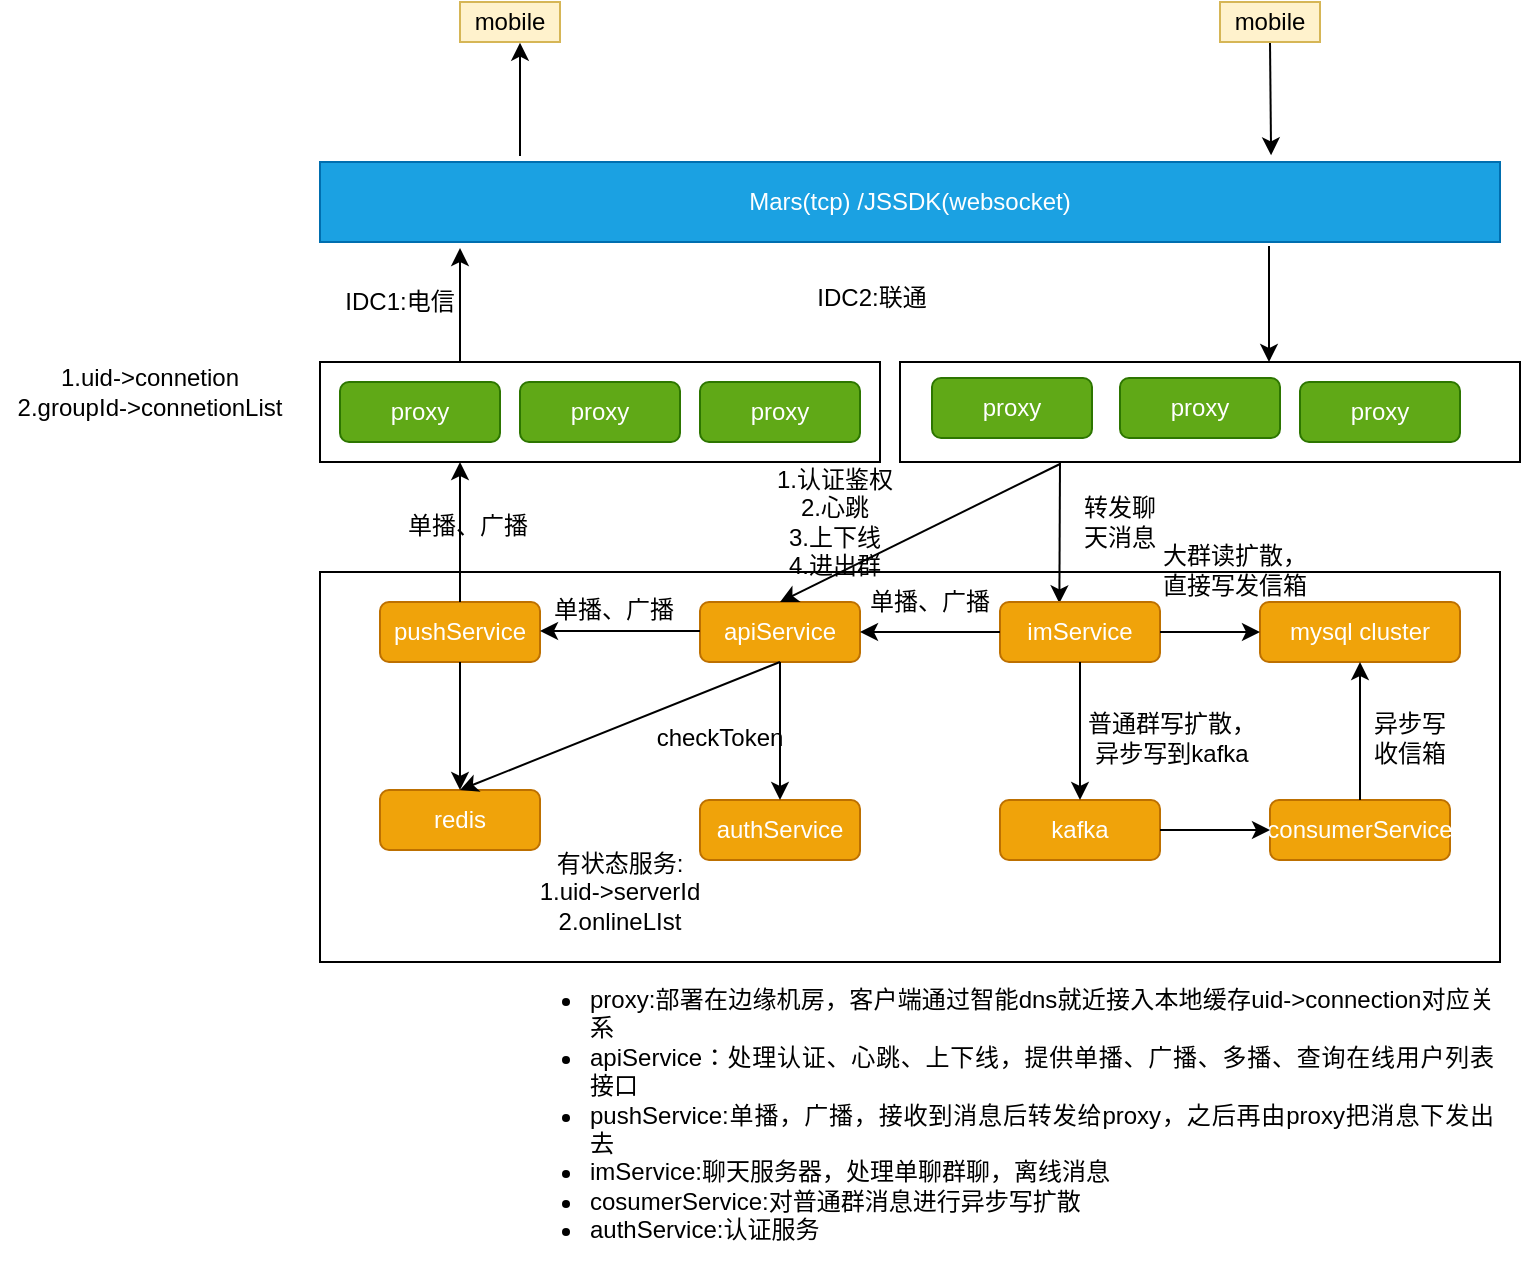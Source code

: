 <mxfile version="14.1.8" type="github" pages="3">
  <diagram id="bsD2x_KO6xM0R5m1DpQU" name="通用架构">
    <mxGraphModel dx="2125" dy="834" grid="1" gridSize="10" guides="1" tooltips="1" connect="1" arrows="1" fold="1" page="1" pageScale="1" pageWidth="827" pageHeight="1169" math="0" shadow="0">
      <root>
        <mxCell id="0" />
        <mxCell id="1" parent="0" />
        <mxCell id="wW9nk24ufCQ6Eqpu4SKE-22" value="" style="rounded=0;whiteSpace=wrap;html=1;" parent="1" vertex="1">
          <mxGeometry x="140" y="315" width="590" height="195" as="geometry" />
        </mxCell>
        <mxCell id="wW9nk24ufCQ6Eqpu4SKE-6" value="" style="rounded=0;whiteSpace=wrap;html=1;" parent="1" vertex="1">
          <mxGeometry x="140" y="210" width="280" height="50" as="geometry" />
        </mxCell>
        <mxCell id="wW9nk24ufCQ6Eqpu4SKE-2" value="Mars(tcp) /JSSDK(websocket)" style="rounded=0;whiteSpace=wrap;html=1;fillColor=#1ba1e2;strokeColor=#006EAF;fontColor=#ffffff;" parent="1" vertex="1">
          <mxGeometry x="140" y="110" width="590" height="40" as="geometry" />
        </mxCell>
        <mxCell id="wW9nk24ufCQ6Eqpu4SKE-4" value="proxy" style="rounded=1;whiteSpace=wrap;html=1;fillColor=#60a917;strokeColor=#2D7600;fontColor=#ffffff;" parent="1" vertex="1">
          <mxGeometry x="150" y="220" width="80" height="30" as="geometry" />
        </mxCell>
        <mxCell id="wW9nk24ufCQ6Eqpu4SKE-5" value="proxy" style="rounded=1;whiteSpace=wrap;html=1;fillColor=#60a917;strokeColor=#2D7600;fontColor=#ffffff;" parent="1" vertex="1">
          <mxGeometry x="240" y="220" width="80" height="30" as="geometry" />
        </mxCell>
        <mxCell id="wW9nk24ufCQ6Eqpu4SKE-7" value="IDC1:电信" style="text;html=1;strokeColor=none;fillColor=none;align=center;verticalAlign=middle;whiteSpace=wrap;rounded=0;" parent="1" vertex="1">
          <mxGeometry x="150" y="170" width="60" height="20" as="geometry" />
        </mxCell>
        <mxCell id="wW9nk24ufCQ6Eqpu4SKE-9" value="" style="rounded=0;whiteSpace=wrap;html=1;" parent="1" vertex="1">
          <mxGeometry x="430" y="210" width="310" height="50" as="geometry" />
        </mxCell>
        <mxCell id="wW9nk24ufCQ6Eqpu4SKE-10" value="proxy" style="rounded=1;whiteSpace=wrap;html=1;fillColor=#60a917;strokeColor=#2D7600;fontColor=#ffffff;" parent="1" vertex="1">
          <mxGeometry x="446" y="218" width="80" height="30" as="geometry" />
        </mxCell>
        <mxCell id="wW9nk24ufCQ6Eqpu4SKE-11" value="proxy" style="rounded=1;whiteSpace=wrap;html=1;fillColor=#60a917;strokeColor=#2D7600;fontColor=#ffffff;" parent="1" vertex="1">
          <mxGeometry x="540" y="218" width="80" height="30" as="geometry" />
        </mxCell>
        <mxCell id="wW9nk24ufCQ6Eqpu4SKE-12" value="IDC2:联通" style="text;html=1;strokeColor=none;fillColor=none;align=center;verticalAlign=middle;whiteSpace=wrap;rounded=0;" parent="1" vertex="1">
          <mxGeometry x="386" y="168" width="60" height="20" as="geometry" />
        </mxCell>
        <mxCell id="wW9nk24ufCQ6Eqpu4SKE-17" value="apiService" style="rounded=1;whiteSpace=wrap;html=1;fillColor=#f0a30a;strokeColor=#BD7000;fontColor=#ffffff;" parent="1" vertex="1">
          <mxGeometry x="330" y="330" width="80" height="30" as="geometry" />
        </mxCell>
        <mxCell id="wW9nk24ufCQ6Eqpu4SKE-18" value="redis" style="rounded=1;whiteSpace=wrap;html=1;fillColor=#f0a30a;strokeColor=#BD7000;fontColor=#ffffff;" parent="1" vertex="1">
          <mxGeometry x="170" y="424" width="80" height="30" as="geometry" />
        </mxCell>
        <mxCell id="wW9nk24ufCQ6Eqpu4SKE-19" value="pushService" style="rounded=1;whiteSpace=wrap;html=1;fillColor=#f0a30a;strokeColor=#BD7000;fontColor=#ffffff;" parent="1" vertex="1">
          <mxGeometry x="170" y="330" width="80" height="30" as="geometry" />
        </mxCell>
        <mxCell id="bDoEGVB2bOE2O_HxwMG5-1" value="" style="endArrow=classic;html=1;entryX=0.5;entryY=0;entryDx=0;entryDy=0;" parent="1" target="wW9nk24ufCQ6Eqpu4SKE-17" edge="1">
          <mxGeometry width="50" height="50" relative="1" as="geometry">
            <mxPoint x="510" y="261" as="sourcePoint" />
            <mxPoint x="190" y="510" as="targetPoint" />
          </mxGeometry>
        </mxCell>
        <mxCell id="bDoEGVB2bOE2O_HxwMG5-2" value="" style="endArrow=classic;html=1;entryX=0.371;entryY=0.022;entryDx=0;entryDy=0;entryPerimeter=0;" parent="1" target="bDoEGVB2bOE2O_HxwMG5-5" edge="1">
          <mxGeometry width="50" height="50" relative="1" as="geometry">
            <mxPoint x="510" y="260" as="sourcePoint" />
            <mxPoint x="190" y="510" as="targetPoint" />
          </mxGeometry>
        </mxCell>
        <mxCell id="bDoEGVB2bOE2O_HxwMG5-3" value="1.认证鉴权&lt;br&gt;2.心跳&lt;br&gt;3.上下线&lt;br&gt;4.进出群" style="text;html=1;strokeColor=none;fillColor=none;align=center;verticalAlign=middle;whiteSpace=wrap;rounded=0;" parent="1" vertex="1">
          <mxGeometry x="329" y="280" width="137" height="20" as="geometry" />
        </mxCell>
        <mxCell id="bDoEGVB2bOE2O_HxwMG5-5" value="imService" style="rounded=1;whiteSpace=wrap;html=1;fillColor=#f0a30a;strokeColor=#BD7000;fontColor=#ffffff;" parent="1" vertex="1">
          <mxGeometry x="480" y="330" width="80" height="30" as="geometry" />
        </mxCell>
        <mxCell id="bDoEGVB2bOE2O_HxwMG5-11" value="转发聊天消息" style="text;html=1;strokeColor=none;fillColor=none;align=center;verticalAlign=middle;whiteSpace=wrap;rounded=0;" parent="1" vertex="1">
          <mxGeometry x="520" y="280" width="40" height="20" as="geometry" />
        </mxCell>
        <mxCell id="bDoEGVB2bOE2O_HxwMG5-12" value="" style="endArrow=classic;html=1;exitX=0;exitY=0.5;exitDx=0;exitDy=0;entryX=1;entryY=0.5;entryDx=0;entryDy=0;" parent="1" source="bDoEGVB2bOE2O_HxwMG5-5" target="wW9nk24ufCQ6Eqpu4SKE-17" edge="1">
          <mxGeometry width="50" height="50" relative="1" as="geometry">
            <mxPoint x="140" y="560" as="sourcePoint" />
            <mxPoint x="190" y="510" as="targetPoint" />
          </mxGeometry>
        </mxCell>
        <mxCell id="bDoEGVB2bOE2O_HxwMG5-15" value="" style="endArrow=classic;html=1;exitX=0;exitY=0.75;exitDx=0;exitDy=0;entryX=1;entryY=0.75;entryDx=0;entryDy=0;" parent="1" edge="1">
          <mxGeometry width="50" height="50" relative="1" as="geometry">
            <mxPoint x="330" y="344.5" as="sourcePoint" />
            <mxPoint x="250" y="344.5" as="targetPoint" />
          </mxGeometry>
        </mxCell>
        <mxCell id="bDoEGVB2bOE2O_HxwMG5-16" value="单播、广播" style="text;html=1;strokeColor=none;fillColor=none;align=center;verticalAlign=middle;whiteSpace=wrap;rounded=0;" parent="1" vertex="1">
          <mxGeometry x="410" y="320" width="70" height="20" as="geometry" />
        </mxCell>
        <mxCell id="bDoEGVB2bOE2O_HxwMG5-17" value="单播、广播" style="text;html=1;strokeColor=none;fillColor=none;align=center;verticalAlign=middle;whiteSpace=wrap;rounded=0;" parent="1" vertex="1">
          <mxGeometry x="252" y="324" width="70" height="20" as="geometry" />
        </mxCell>
        <mxCell id="bDoEGVB2bOE2O_HxwMG5-18" value="" style="endArrow=classic;html=1;exitX=0.5;exitY=0;exitDx=0;exitDy=0;entryX=0.25;entryY=1;entryDx=0;entryDy=0;" parent="1" source="wW9nk24ufCQ6Eqpu4SKE-19" target="wW9nk24ufCQ6Eqpu4SKE-6" edge="1">
          <mxGeometry width="50" height="50" relative="1" as="geometry">
            <mxPoint x="140" y="560" as="sourcePoint" />
            <mxPoint x="210" y="270" as="targetPoint" />
          </mxGeometry>
        </mxCell>
        <mxCell id="bDoEGVB2bOE2O_HxwMG5-19" value="单播、广播" style="text;html=1;strokeColor=none;fillColor=none;align=center;verticalAlign=middle;whiteSpace=wrap;rounded=0;" parent="1" vertex="1">
          <mxGeometry x="179" y="282" width="70" height="20" as="geometry" />
        </mxCell>
        <mxCell id="bDoEGVB2bOE2O_HxwMG5-20" value="" style="endArrow=classic;html=1;exitX=0.5;exitY=1;exitDx=0;exitDy=0;" parent="1" source="wW9nk24ufCQ6Eqpu4SKE-19" target="wW9nk24ufCQ6Eqpu4SKE-18" edge="1">
          <mxGeometry width="50" height="50" relative="1" as="geometry">
            <mxPoint x="140" y="560" as="sourcePoint" />
            <mxPoint x="190" y="510" as="targetPoint" />
          </mxGeometry>
        </mxCell>
        <mxCell id="bDoEGVB2bOE2O_HxwMG5-22" value="authService" style="rounded=1;whiteSpace=wrap;html=1;fillColor=#f0a30a;strokeColor=#BD7000;fontColor=#ffffff;" parent="1" vertex="1">
          <mxGeometry x="330" y="429" width="80" height="30" as="geometry" />
        </mxCell>
        <mxCell id="bDoEGVB2bOE2O_HxwMG5-23" value="" style="endArrow=classic;html=1;entryX=0.5;entryY=0;entryDx=0;entryDy=0;exitX=0.5;exitY=1;exitDx=0;exitDy=0;" parent="1" source="wW9nk24ufCQ6Eqpu4SKE-17" target="bDoEGVB2bOE2O_HxwMG5-22" edge="1">
          <mxGeometry width="50" height="50" relative="1" as="geometry">
            <mxPoint x="140" y="560" as="sourcePoint" />
            <mxPoint x="190" y="510" as="targetPoint" />
          </mxGeometry>
        </mxCell>
        <mxCell id="bDoEGVB2bOE2O_HxwMG5-24" value="checkToken" style="text;html=1;strokeColor=none;fillColor=none;align=center;verticalAlign=middle;whiteSpace=wrap;rounded=0;" parent="1" vertex="1">
          <mxGeometry x="320" y="387.5" width="40" height="20" as="geometry" />
        </mxCell>
        <mxCell id="bDoEGVB2bOE2O_HxwMG5-25" value="1.uid-&amp;gt;connetion&lt;br&gt;2.groupId-&amp;gt;connetionList" style="text;html=1;strokeColor=none;fillColor=none;align=center;verticalAlign=middle;whiteSpace=wrap;rounded=0;" parent="1" vertex="1">
          <mxGeometry x="-20" y="200" width="150" height="50" as="geometry" />
        </mxCell>
        <mxCell id="bDoEGVB2bOE2O_HxwMG5-26" value="" style="endArrow=classic;html=1;exitX=0.25;exitY=0;exitDx=0;exitDy=0;" parent="1" source="wW9nk24ufCQ6Eqpu4SKE-6" edge="1">
          <mxGeometry width="50" height="50" relative="1" as="geometry">
            <mxPoint x="211" y="153" as="sourcePoint" />
            <mxPoint x="210" y="153" as="targetPoint" />
          </mxGeometry>
        </mxCell>
        <mxCell id="bDoEGVB2bOE2O_HxwMG5-27" value="" style="endArrow=classic;html=1;entryX=0.75;entryY=0;entryDx=0;entryDy=0;" parent="1" edge="1">
          <mxGeometry width="50" height="50" relative="1" as="geometry">
            <mxPoint x="614.5" y="152" as="sourcePoint" />
            <mxPoint x="614.5" y="210" as="targetPoint" />
          </mxGeometry>
        </mxCell>
        <mxCell id="qn0rlDkQ1B8nhi_zscxB-3" value="" style="endArrow=classic;html=1;entryX=0.5;entryY=1;entryDx=0;entryDy=0;" parent="1" edge="1">
          <mxGeometry width="50" height="50" relative="1" as="geometry">
            <mxPoint x="240" y="107" as="sourcePoint" />
            <mxPoint x="240" y="50.35" as="targetPoint" />
          </mxGeometry>
        </mxCell>
        <mxCell id="qn0rlDkQ1B8nhi_zscxB-4" value="" style="endArrow=classic;html=1;exitX=0.5;exitY=1;exitDx=0;exitDy=0;entryX=0.806;entryY=-0.083;entryDx=0;entryDy=0;entryPerimeter=0;" parent="1" source="qn0rlDkQ1B8nhi_zscxB-6" target="wW9nk24ufCQ6Eqpu4SKE-2" edge="1">
          <mxGeometry width="50" height="50" relative="1" as="geometry">
            <mxPoint x="528" y="50.35" as="sourcePoint" />
            <mxPoint x="539" y="218" as="targetPoint" />
          </mxGeometry>
        </mxCell>
        <mxCell id="qn0rlDkQ1B8nhi_zscxB-5" value="mobile" style="rounded=0;whiteSpace=wrap;html=1;fillColor=#fff2cc;strokeColor=#d6b656;" parent="1" vertex="1">
          <mxGeometry x="210" y="30" width="50" height="20" as="geometry" />
        </mxCell>
        <mxCell id="qn0rlDkQ1B8nhi_zscxB-6" value="mobile" style="rounded=0;whiteSpace=wrap;html=1;fillColor=#fff2cc;strokeColor=#d6b656;" parent="1" vertex="1">
          <mxGeometry x="590" y="30" width="50" height="20" as="geometry" />
        </mxCell>
        <mxCell id="HvTuLi2SZUOxGm0iaF9G-3" style="edgeStyle=orthogonalEdgeStyle;rounded=0;orthogonalLoop=1;jettySize=auto;html=1;exitX=0.5;exitY=1;exitDx=0;exitDy=0;" parent="1" source="bDoEGVB2bOE2O_HxwMG5-24" target="bDoEGVB2bOE2O_HxwMG5-24" edge="1">
          <mxGeometry relative="1" as="geometry" />
        </mxCell>
        <mxCell id="HvTuLi2SZUOxGm0iaF9G-4" value="kafka" style="rounded=1;whiteSpace=wrap;html=1;fillColor=#f0a30a;strokeColor=#BD7000;fontColor=#ffffff;" parent="1" vertex="1">
          <mxGeometry x="480" y="429" width="80" height="30" as="geometry" />
        </mxCell>
        <mxCell id="HvTuLi2SZUOxGm0iaF9G-5" value="mysql cluster" style="rounded=1;whiteSpace=wrap;html=1;fillColor=#f0a30a;strokeColor=#BD7000;fontColor=#ffffff;" parent="1" vertex="1">
          <mxGeometry x="610" y="330" width="100" height="30" as="geometry" />
        </mxCell>
        <mxCell id="HvTuLi2SZUOxGm0iaF9G-7" value="consumerService" style="rounded=1;whiteSpace=wrap;html=1;fillColor=#f0a30a;strokeColor=#BD7000;fontColor=#ffffff;" parent="1" vertex="1">
          <mxGeometry x="615" y="429" width="90" height="30" as="geometry" />
        </mxCell>
        <mxCell id="HvTuLi2SZUOxGm0iaF9G-8" value="" style="endArrow=classic;html=1;exitX=0.5;exitY=1;exitDx=0;exitDy=0;" parent="1" source="bDoEGVB2bOE2O_HxwMG5-5" target="HvTuLi2SZUOxGm0iaF9G-4" edge="1">
          <mxGeometry width="50" height="50" relative="1" as="geometry">
            <mxPoint x="553" y="560" as="sourcePoint" />
            <mxPoint x="603" y="510" as="targetPoint" />
          </mxGeometry>
        </mxCell>
        <mxCell id="HvTuLi2SZUOxGm0iaF9G-9" value="" style="endArrow=classic;html=1;exitX=1;exitY=0.5;exitDx=0;exitDy=0;" parent="1" source="bDoEGVB2bOE2O_HxwMG5-5" target="HvTuLi2SZUOxGm0iaF9G-5" edge="1">
          <mxGeometry width="50" height="50" relative="1" as="geometry">
            <mxPoint x="140" y="560" as="sourcePoint" />
            <mxPoint x="190" y="510" as="targetPoint" />
          </mxGeometry>
        </mxCell>
        <mxCell id="HvTuLi2SZUOxGm0iaF9G-10" value="" style="endArrow=classic;html=1;exitX=0.5;exitY=0;exitDx=0;exitDy=0;entryX=0.5;entryY=1;entryDx=0;entryDy=0;" parent="1" source="HvTuLi2SZUOxGm0iaF9G-7" target="HvTuLi2SZUOxGm0iaF9G-5" edge="1">
          <mxGeometry width="50" height="50" relative="1" as="geometry">
            <mxPoint x="140" y="560" as="sourcePoint" />
            <mxPoint x="190" y="510" as="targetPoint" />
          </mxGeometry>
        </mxCell>
        <mxCell id="HvTuLi2SZUOxGm0iaF9G-13" value="proxy" style="rounded=1;whiteSpace=wrap;html=1;fillColor=#60a917;strokeColor=#2D7600;fontColor=#ffffff;" parent="1" vertex="1">
          <mxGeometry x="630" y="220" width="80" height="30" as="geometry" />
        </mxCell>
        <mxCell id="HvTuLi2SZUOxGm0iaF9G-14" value="proxy" style="rounded=1;whiteSpace=wrap;html=1;fillColor=#60a917;strokeColor=#2D7600;fontColor=#ffffff;" parent="1" vertex="1">
          <mxGeometry x="330" y="220" width="80" height="30" as="geometry" />
        </mxCell>
        <mxCell id="HvTuLi2SZUOxGm0iaF9G-17" style="edgeStyle=orthogonalEdgeStyle;rounded=0;orthogonalLoop=1;jettySize=auto;html=1;exitX=0.5;exitY=1;exitDx=0;exitDy=0;" parent="1" edge="1">
          <mxGeometry relative="1" as="geometry">
            <mxPoint x="445" y="407.5" as="sourcePoint" />
            <mxPoint x="445" y="407.5" as="targetPoint" />
          </mxGeometry>
        </mxCell>
        <mxCell id="HvTuLi2SZUOxGm0iaF9G-18" value="普通群写扩散，异步写到kafka" style="text;html=1;strokeColor=none;fillColor=none;align=center;verticalAlign=middle;whiteSpace=wrap;rounded=0;" parent="1" vertex="1">
          <mxGeometry x="521" y="387.5" width="90" height="20" as="geometry" />
        </mxCell>
        <mxCell id="HvTuLi2SZUOxGm0iaF9G-19" value="异步写收信箱" style="text;html=1;strokeColor=none;fillColor=none;align=center;verticalAlign=middle;whiteSpace=wrap;rounded=0;" parent="1" vertex="1">
          <mxGeometry x="665" y="387.5" width="40" height="20" as="geometry" />
        </mxCell>
        <mxCell id="HvTuLi2SZUOxGm0iaF9G-20" value="大群读扩散，直接写发信箱" style="text;html=1;strokeColor=none;fillColor=none;align=center;verticalAlign=middle;whiteSpace=wrap;rounded=0;" parent="1" vertex="1">
          <mxGeometry x="560" y="304" width="75" height="20" as="geometry" />
        </mxCell>
        <mxCell id="HvTuLi2SZUOxGm0iaF9G-21" value="&lt;div style=&quot;text-align: justify&quot;&gt;&lt;ul&gt;&lt;li&gt;&lt;span style=&quot;font-weight: normal&quot;&gt;&lt;font style=&quot;font-size: 12px&quot;&gt;proxy:部署在边缘机房，客户端通过智能dns就近接入本地缓存uid-&amp;gt;connection对应关系&lt;/font&gt;&lt;/span&gt;&lt;/li&gt;&lt;li&gt;&lt;span&gt;apiService：处理认证、心跳、上下线，提供单播、广播、多播、查询在线用户列表接口&lt;/span&gt;&lt;/li&gt;&lt;li&gt;&lt;span&gt;pushService:单播，广播，接收到消息后转发给proxy，之后再由proxy把消息下发出去&lt;/span&gt;&lt;/li&gt;&lt;li&gt;imService:聊天服务器，处理单聊群聊，离线消息&lt;/li&gt;&lt;li&gt;cosumerService:对普通群消息进行异步写扩散&lt;/li&gt;&lt;li&gt;&lt;span&gt;authService:认证服务&lt;/span&gt;&lt;/li&gt;&lt;/ul&gt;&lt;/div&gt;&lt;div style=&quot;text-align: justify&quot;&gt;&lt;span style=&quot;font-weight: normal&quot;&gt;&lt;font style=&quot;font-size: 12px&quot;&gt;&lt;br&gt;&lt;/font&gt;&lt;/span&gt;&lt;/div&gt;" style="text;html=1;strokeColor=none;fillColor=none;spacing=5;spacingTop=-20;whiteSpace=wrap;overflow=hidden;rounded=0;" parent="1" vertex="1">
          <mxGeometry x="230" y="520" width="500" height="150" as="geometry" />
        </mxCell>
        <mxCell id="HvTuLi2SZUOxGm0iaF9G-22" value="" style="endArrow=classic;html=1;entryX=0.5;entryY=0;entryDx=0;entryDy=0;" parent="1" target="wW9nk24ufCQ6Eqpu4SKE-18" edge="1">
          <mxGeometry width="50" height="50" relative="1" as="geometry">
            <mxPoint x="370" y="360" as="sourcePoint" />
            <mxPoint x="190" y="670" as="targetPoint" />
          </mxGeometry>
        </mxCell>
        <mxCell id="Mj50uXpJaBh8ic_J06-e-1" value="" style="endArrow=classic;html=1;entryX=0;entryY=0.5;entryDx=0;entryDy=0;" parent="1" target="HvTuLi2SZUOxGm0iaF9G-7" edge="1">
          <mxGeometry width="50" height="50" relative="1" as="geometry">
            <mxPoint x="560" y="444" as="sourcePoint" />
            <mxPoint x="420" y="400" as="targetPoint" />
          </mxGeometry>
        </mxCell>
        <mxCell id="l7Kzv_25Hi89_dFMWtTq-1" value="有状态服务:&lt;br&gt;1.uid-&amp;gt;serverId&lt;br&gt;2.onlineLIst" style="text;html=1;strokeColor=none;fillColor=none;align=center;verticalAlign=middle;whiteSpace=wrap;rounded=0;" parent="1" vertex="1">
          <mxGeometry x="190" y="450" width="200" height="50" as="geometry" />
        </mxCell>
      </root>
    </mxGraphModel>
  </diagram>
  <diagram name="普通聊天" id="VZDM5TYmctnz_xgUdN-r">
    <mxGraphModel dx="2125" dy="834" grid="1" gridSize="10" guides="1" tooltips="1" connect="1" arrows="1" fold="1" page="1" pageScale="1" pageWidth="827" pageHeight="1169" math="0" shadow="0">
      <root>
        <mxCell id="VJfIBsu-8aprxcizixco-0" />
        <mxCell id="VJfIBsu-8aprxcizixco-1" parent="VJfIBsu-8aprxcizixco-0" />
        <mxCell id="VJfIBsu-8aprxcizixco-2" value="" style="rounded=0;whiteSpace=wrap;html=1;" vertex="1" parent="VJfIBsu-8aprxcizixco-1">
          <mxGeometry x="140" y="315" width="590" height="195" as="geometry" />
        </mxCell>
        <mxCell id="VJfIBsu-8aprxcizixco-3" value="" style="rounded=0;whiteSpace=wrap;html=1;" vertex="1" parent="VJfIBsu-8aprxcizixco-1">
          <mxGeometry x="140" y="210" width="280" height="50" as="geometry" />
        </mxCell>
        <mxCell id="VJfIBsu-8aprxcizixco-4" value="Mars(tcp) /JSSDK(websocket)" style="rounded=0;whiteSpace=wrap;html=1;fillColor=#1ba1e2;strokeColor=#006EAF;fontColor=#ffffff;" vertex="1" parent="VJfIBsu-8aprxcizixco-1">
          <mxGeometry x="140" y="110" width="590" height="40" as="geometry" />
        </mxCell>
        <mxCell id="VJfIBsu-8aprxcizixco-5" value="proxy" style="rounded=1;whiteSpace=wrap;html=1;fillColor=#60a917;strokeColor=#2D7600;fontColor=#ffffff;" vertex="1" parent="VJfIBsu-8aprxcizixco-1">
          <mxGeometry x="150" y="220" width="80" height="30" as="geometry" />
        </mxCell>
        <mxCell id="VJfIBsu-8aprxcizixco-6" value="proxy" style="rounded=1;whiteSpace=wrap;html=1;fillColor=#60a917;strokeColor=#2D7600;fontColor=#ffffff;" vertex="1" parent="VJfIBsu-8aprxcizixco-1">
          <mxGeometry x="240" y="220" width="80" height="30" as="geometry" />
        </mxCell>
        <mxCell id="VJfIBsu-8aprxcizixco-7" value="IDC1:电信" style="text;html=1;strokeColor=none;fillColor=none;align=center;verticalAlign=middle;whiteSpace=wrap;rounded=0;" vertex="1" parent="VJfIBsu-8aprxcizixco-1">
          <mxGeometry x="150" y="170" width="60" height="20" as="geometry" />
        </mxCell>
        <mxCell id="VJfIBsu-8aprxcizixco-8" value="" style="rounded=0;whiteSpace=wrap;html=1;" vertex="1" parent="VJfIBsu-8aprxcizixco-1">
          <mxGeometry x="430" y="210" width="310" height="50" as="geometry" />
        </mxCell>
        <mxCell id="VJfIBsu-8aprxcizixco-9" value="proxy" style="rounded=1;whiteSpace=wrap;html=1;fillColor=#60a917;strokeColor=#2D7600;fontColor=#ffffff;" vertex="1" parent="VJfIBsu-8aprxcizixco-1">
          <mxGeometry x="446" y="218" width="80" height="30" as="geometry" />
        </mxCell>
        <mxCell id="VJfIBsu-8aprxcizixco-10" value="proxy" style="rounded=1;whiteSpace=wrap;html=1;fillColor=#60a917;strokeColor=#2D7600;fontColor=#ffffff;" vertex="1" parent="VJfIBsu-8aprxcizixco-1">
          <mxGeometry x="540" y="218" width="80" height="30" as="geometry" />
        </mxCell>
        <mxCell id="VJfIBsu-8aprxcizixco-11" value="IDC2:联通" style="text;html=1;strokeColor=none;fillColor=none;align=center;verticalAlign=middle;whiteSpace=wrap;rounded=0;" vertex="1" parent="VJfIBsu-8aprxcizixco-1">
          <mxGeometry x="386" y="168" width="60" height="20" as="geometry" />
        </mxCell>
        <mxCell id="VJfIBsu-8aprxcizixco-12" value="apiService" style="rounded=1;whiteSpace=wrap;html=1;fillColor=#f0a30a;strokeColor=#BD7000;fontColor=#ffffff;" vertex="1" parent="VJfIBsu-8aprxcizixco-1">
          <mxGeometry x="330" y="330" width="80" height="30" as="geometry" />
        </mxCell>
        <mxCell id="VJfIBsu-8aprxcizixco-13" value="redis" style="rounded=1;whiteSpace=wrap;html=1;fillColor=#f0a30a;strokeColor=#BD7000;fontColor=#ffffff;" vertex="1" parent="VJfIBsu-8aprxcizixco-1">
          <mxGeometry x="170" y="424" width="80" height="30" as="geometry" />
        </mxCell>
        <mxCell id="VJfIBsu-8aprxcizixco-14" value="pushService" style="rounded=1;whiteSpace=wrap;html=1;fillColor=#f0a30a;strokeColor=#BD7000;fontColor=#ffffff;" vertex="1" parent="VJfIBsu-8aprxcizixco-1">
          <mxGeometry x="170" y="330" width="80" height="30" as="geometry" />
        </mxCell>
        <mxCell id="VJfIBsu-8aprxcizixco-15" value="" style="endArrow=classic;html=1;entryX=0.5;entryY=0;entryDx=0;entryDy=0;" edge="1" parent="VJfIBsu-8aprxcizixco-1" target="VJfIBsu-8aprxcizixco-12">
          <mxGeometry width="50" height="50" relative="1" as="geometry">
            <mxPoint x="510" y="261" as="sourcePoint" />
            <mxPoint x="190" y="510" as="targetPoint" />
          </mxGeometry>
        </mxCell>
        <mxCell id="VJfIBsu-8aprxcizixco-16" value="" style="endArrow=classic;html=1;entryX=0.371;entryY=0.022;entryDx=0;entryDy=0;entryPerimeter=0;" edge="1" parent="VJfIBsu-8aprxcizixco-1" target="VJfIBsu-8aprxcizixco-18">
          <mxGeometry width="50" height="50" relative="1" as="geometry">
            <mxPoint x="510" y="260" as="sourcePoint" />
            <mxPoint x="190" y="510" as="targetPoint" />
          </mxGeometry>
        </mxCell>
        <mxCell id="VJfIBsu-8aprxcizixco-17" value="1.认证鉴权&lt;br&gt;2.心跳&lt;br&gt;3.上下线&lt;br&gt;4.进出群" style="text;html=1;strokeColor=none;fillColor=none;align=center;verticalAlign=middle;whiteSpace=wrap;rounded=0;" vertex="1" parent="VJfIBsu-8aprxcizixco-1">
          <mxGeometry x="329" y="280" width="137" height="20" as="geometry" />
        </mxCell>
        <mxCell id="VJfIBsu-8aprxcizixco-18" value="imService" style="rounded=1;whiteSpace=wrap;html=1;fillColor=#f0a30a;strokeColor=#BD7000;fontColor=#ffffff;" vertex="1" parent="VJfIBsu-8aprxcizixco-1">
          <mxGeometry x="480" y="330" width="80" height="30" as="geometry" />
        </mxCell>
        <mxCell id="VJfIBsu-8aprxcizixco-19" value="转发聊天消息" style="text;html=1;strokeColor=none;fillColor=none;align=center;verticalAlign=middle;whiteSpace=wrap;rounded=0;" vertex="1" parent="VJfIBsu-8aprxcizixco-1">
          <mxGeometry x="520" y="280" width="40" height="20" as="geometry" />
        </mxCell>
        <mxCell id="VJfIBsu-8aprxcizixco-20" value="" style="endArrow=classic;html=1;exitX=0;exitY=0.5;exitDx=0;exitDy=0;entryX=1;entryY=0.5;entryDx=0;entryDy=0;" edge="1" parent="VJfIBsu-8aprxcizixco-1" source="VJfIBsu-8aprxcizixco-18" target="VJfIBsu-8aprxcizixco-12">
          <mxGeometry width="50" height="50" relative="1" as="geometry">
            <mxPoint x="140" y="560" as="sourcePoint" />
            <mxPoint x="190" y="510" as="targetPoint" />
          </mxGeometry>
        </mxCell>
        <mxCell id="VJfIBsu-8aprxcizixco-21" value="" style="endArrow=classic;html=1;exitX=0;exitY=0.75;exitDx=0;exitDy=0;entryX=1;entryY=0.75;entryDx=0;entryDy=0;" edge="1" parent="VJfIBsu-8aprxcizixco-1">
          <mxGeometry width="50" height="50" relative="1" as="geometry">
            <mxPoint x="330" y="344.5" as="sourcePoint" />
            <mxPoint x="250" y="344.5" as="targetPoint" />
          </mxGeometry>
        </mxCell>
        <mxCell id="VJfIBsu-8aprxcizixco-22" value="单播、广播" style="text;html=1;strokeColor=none;fillColor=none;align=center;verticalAlign=middle;whiteSpace=wrap;rounded=0;" vertex="1" parent="VJfIBsu-8aprxcizixco-1">
          <mxGeometry x="410" y="320" width="70" height="20" as="geometry" />
        </mxCell>
        <mxCell id="VJfIBsu-8aprxcizixco-23" value="单播、广播" style="text;html=1;strokeColor=none;fillColor=none;align=center;verticalAlign=middle;whiteSpace=wrap;rounded=0;" vertex="1" parent="VJfIBsu-8aprxcizixco-1">
          <mxGeometry x="252" y="324" width="70" height="20" as="geometry" />
        </mxCell>
        <mxCell id="VJfIBsu-8aprxcizixco-24" value="" style="endArrow=classic;html=1;exitX=0.5;exitY=0;exitDx=0;exitDy=0;entryX=0.25;entryY=1;entryDx=0;entryDy=0;" edge="1" parent="VJfIBsu-8aprxcizixco-1" source="VJfIBsu-8aprxcizixco-14" target="VJfIBsu-8aprxcizixco-3">
          <mxGeometry width="50" height="50" relative="1" as="geometry">
            <mxPoint x="140" y="560" as="sourcePoint" />
            <mxPoint x="210" y="270" as="targetPoint" />
          </mxGeometry>
        </mxCell>
        <mxCell id="VJfIBsu-8aprxcizixco-25" value="单播、广播" style="text;html=1;strokeColor=none;fillColor=none;align=center;verticalAlign=middle;whiteSpace=wrap;rounded=0;" vertex="1" parent="VJfIBsu-8aprxcizixco-1">
          <mxGeometry x="179" y="282" width="70" height="20" as="geometry" />
        </mxCell>
        <mxCell id="VJfIBsu-8aprxcizixco-26" value="" style="endArrow=classic;html=1;exitX=0.5;exitY=1;exitDx=0;exitDy=0;" edge="1" parent="VJfIBsu-8aprxcizixco-1" source="VJfIBsu-8aprxcizixco-14" target="VJfIBsu-8aprxcizixco-13">
          <mxGeometry width="50" height="50" relative="1" as="geometry">
            <mxPoint x="140" y="560" as="sourcePoint" />
            <mxPoint x="190" y="510" as="targetPoint" />
          </mxGeometry>
        </mxCell>
        <mxCell id="VJfIBsu-8aprxcizixco-27" value="authService" style="rounded=1;whiteSpace=wrap;html=1;fillColor=#f0a30a;strokeColor=#BD7000;fontColor=#ffffff;" vertex="1" parent="VJfIBsu-8aprxcizixco-1">
          <mxGeometry x="330" y="429" width="80" height="30" as="geometry" />
        </mxCell>
        <mxCell id="VJfIBsu-8aprxcizixco-28" value="" style="endArrow=classic;html=1;entryX=0.5;entryY=0;entryDx=0;entryDy=0;exitX=0.5;exitY=1;exitDx=0;exitDy=0;" edge="1" parent="VJfIBsu-8aprxcizixco-1" source="VJfIBsu-8aprxcizixco-12" target="VJfIBsu-8aprxcizixco-27">
          <mxGeometry width="50" height="50" relative="1" as="geometry">
            <mxPoint x="140" y="560" as="sourcePoint" />
            <mxPoint x="190" y="510" as="targetPoint" />
          </mxGeometry>
        </mxCell>
        <mxCell id="VJfIBsu-8aprxcizixco-29" value="checkToken" style="text;html=1;strokeColor=none;fillColor=none;align=center;verticalAlign=middle;whiteSpace=wrap;rounded=0;" vertex="1" parent="VJfIBsu-8aprxcizixco-1">
          <mxGeometry x="320" y="387.5" width="40" height="20" as="geometry" />
        </mxCell>
        <mxCell id="VJfIBsu-8aprxcizixco-30" value="1.uid-&amp;gt;connetion&lt;br&gt;2.groupId-&amp;gt;connetionList" style="text;html=1;strokeColor=none;fillColor=none;align=center;verticalAlign=middle;whiteSpace=wrap;rounded=0;" vertex="1" parent="VJfIBsu-8aprxcizixco-1">
          <mxGeometry x="-20" y="200" width="150" height="50" as="geometry" />
        </mxCell>
        <mxCell id="VJfIBsu-8aprxcizixco-31" value="" style="endArrow=classic;html=1;exitX=0.25;exitY=0;exitDx=0;exitDy=0;" edge="1" parent="VJfIBsu-8aprxcizixco-1" source="VJfIBsu-8aprxcizixco-3">
          <mxGeometry width="50" height="50" relative="1" as="geometry">
            <mxPoint x="211" y="153" as="sourcePoint" />
            <mxPoint x="210" y="153" as="targetPoint" />
          </mxGeometry>
        </mxCell>
        <mxCell id="VJfIBsu-8aprxcizixco-32" value="" style="endArrow=classic;html=1;entryX=0.75;entryY=0;entryDx=0;entryDy=0;" edge="1" parent="VJfIBsu-8aprxcizixco-1">
          <mxGeometry width="50" height="50" relative="1" as="geometry">
            <mxPoint x="614.5" y="152" as="sourcePoint" />
            <mxPoint x="614.5" y="210" as="targetPoint" />
          </mxGeometry>
        </mxCell>
        <mxCell id="VJfIBsu-8aprxcizixco-33" value="" style="endArrow=classic;html=1;entryX=0.5;entryY=1;entryDx=0;entryDy=0;" edge="1" parent="VJfIBsu-8aprxcizixco-1">
          <mxGeometry width="50" height="50" relative="1" as="geometry">
            <mxPoint x="240" y="107" as="sourcePoint" />
            <mxPoint x="240" y="50.35" as="targetPoint" />
          </mxGeometry>
        </mxCell>
        <mxCell id="VJfIBsu-8aprxcizixco-34" value="" style="endArrow=classic;html=1;exitX=0.5;exitY=1;exitDx=0;exitDy=0;entryX=0.806;entryY=-0.083;entryDx=0;entryDy=0;entryPerimeter=0;" edge="1" parent="VJfIBsu-8aprxcizixco-1" source="VJfIBsu-8aprxcizixco-36" target="VJfIBsu-8aprxcizixco-4">
          <mxGeometry width="50" height="50" relative="1" as="geometry">
            <mxPoint x="528" y="50.35" as="sourcePoint" />
            <mxPoint x="539" y="218" as="targetPoint" />
          </mxGeometry>
        </mxCell>
        <mxCell id="VJfIBsu-8aprxcizixco-35" value="mobile" style="rounded=0;whiteSpace=wrap;html=1;fillColor=#fff2cc;strokeColor=#d6b656;" vertex="1" parent="VJfIBsu-8aprxcizixco-1">
          <mxGeometry x="210" y="30" width="50" height="20" as="geometry" />
        </mxCell>
        <mxCell id="VJfIBsu-8aprxcizixco-36" value="mobile" style="rounded=0;whiteSpace=wrap;html=1;fillColor=#fff2cc;strokeColor=#d6b656;" vertex="1" parent="VJfIBsu-8aprxcizixco-1">
          <mxGeometry x="590" y="30" width="50" height="20" as="geometry" />
        </mxCell>
        <mxCell id="VJfIBsu-8aprxcizixco-37" style="edgeStyle=orthogonalEdgeStyle;rounded=0;orthogonalLoop=1;jettySize=auto;html=1;exitX=0.5;exitY=1;exitDx=0;exitDy=0;" edge="1" parent="VJfIBsu-8aprxcizixco-1" source="VJfIBsu-8aprxcizixco-29" target="VJfIBsu-8aprxcizixco-29">
          <mxGeometry relative="1" as="geometry" />
        </mxCell>
        <mxCell id="VJfIBsu-8aprxcizixco-38" value="kafka" style="rounded=1;whiteSpace=wrap;html=1;fillColor=#f0a30a;strokeColor=#BD7000;fontColor=#ffffff;" vertex="1" parent="VJfIBsu-8aprxcizixco-1">
          <mxGeometry x="480" y="429" width="80" height="30" as="geometry" />
        </mxCell>
        <mxCell id="VJfIBsu-8aprxcizixco-39" value="mysql cluster" style="rounded=1;whiteSpace=wrap;html=1;fillColor=#f0a30a;strokeColor=#BD7000;fontColor=#ffffff;" vertex="1" parent="VJfIBsu-8aprxcizixco-1">
          <mxGeometry x="610" y="330" width="100" height="30" as="geometry" />
        </mxCell>
        <mxCell id="VJfIBsu-8aprxcizixco-40" value="consumerService" style="rounded=1;whiteSpace=wrap;html=1;fillColor=#f0a30a;strokeColor=#BD7000;fontColor=#ffffff;" vertex="1" parent="VJfIBsu-8aprxcizixco-1">
          <mxGeometry x="615" y="429" width="90" height="30" as="geometry" />
        </mxCell>
        <mxCell id="VJfIBsu-8aprxcizixco-41" value="" style="endArrow=classic;html=1;exitX=0.5;exitY=1;exitDx=0;exitDy=0;" edge="1" parent="VJfIBsu-8aprxcizixco-1" source="VJfIBsu-8aprxcizixco-18" target="VJfIBsu-8aprxcizixco-38">
          <mxGeometry width="50" height="50" relative="1" as="geometry">
            <mxPoint x="553" y="560" as="sourcePoint" />
            <mxPoint x="603" y="510" as="targetPoint" />
          </mxGeometry>
        </mxCell>
        <mxCell id="VJfIBsu-8aprxcizixco-42" value="" style="endArrow=classic;html=1;exitX=1;exitY=0.5;exitDx=0;exitDy=0;" edge="1" parent="VJfIBsu-8aprxcizixco-1" source="VJfIBsu-8aprxcizixco-18" target="VJfIBsu-8aprxcizixco-39">
          <mxGeometry width="50" height="50" relative="1" as="geometry">
            <mxPoint x="140" y="560" as="sourcePoint" />
            <mxPoint x="190" y="510" as="targetPoint" />
          </mxGeometry>
        </mxCell>
        <mxCell id="VJfIBsu-8aprxcizixco-43" value="" style="endArrow=classic;html=1;exitX=0.5;exitY=0;exitDx=0;exitDy=0;entryX=0.5;entryY=1;entryDx=0;entryDy=0;" edge="1" parent="VJfIBsu-8aprxcizixco-1" source="VJfIBsu-8aprxcizixco-40" target="VJfIBsu-8aprxcizixco-39">
          <mxGeometry width="50" height="50" relative="1" as="geometry">
            <mxPoint x="140" y="560" as="sourcePoint" />
            <mxPoint x="190" y="510" as="targetPoint" />
          </mxGeometry>
        </mxCell>
        <mxCell id="VJfIBsu-8aprxcizixco-44" value="proxy" style="rounded=1;whiteSpace=wrap;html=1;fillColor=#60a917;strokeColor=#2D7600;fontColor=#ffffff;" vertex="1" parent="VJfIBsu-8aprxcizixco-1">
          <mxGeometry x="630" y="220" width="80" height="30" as="geometry" />
        </mxCell>
        <mxCell id="VJfIBsu-8aprxcizixco-45" value="proxy" style="rounded=1;whiteSpace=wrap;html=1;fillColor=#60a917;strokeColor=#2D7600;fontColor=#ffffff;" vertex="1" parent="VJfIBsu-8aprxcizixco-1">
          <mxGeometry x="330" y="220" width="80" height="30" as="geometry" />
        </mxCell>
        <mxCell id="VJfIBsu-8aprxcizixco-46" style="edgeStyle=orthogonalEdgeStyle;rounded=0;orthogonalLoop=1;jettySize=auto;html=1;exitX=0.5;exitY=1;exitDx=0;exitDy=0;" edge="1" parent="VJfIBsu-8aprxcizixco-1">
          <mxGeometry relative="1" as="geometry">
            <mxPoint x="445" y="407.5" as="sourcePoint" />
            <mxPoint x="445" y="407.5" as="targetPoint" />
          </mxGeometry>
        </mxCell>
        <mxCell id="VJfIBsu-8aprxcizixco-47" value="普通群写扩散，异步写到kafka" style="text;html=1;strokeColor=none;fillColor=none;align=center;verticalAlign=middle;whiteSpace=wrap;rounded=0;" vertex="1" parent="VJfIBsu-8aprxcizixco-1">
          <mxGeometry x="521" y="387.5" width="90" height="20" as="geometry" />
        </mxCell>
        <mxCell id="VJfIBsu-8aprxcizixco-48" value="异步写收信箱" style="text;html=1;strokeColor=none;fillColor=none;align=center;verticalAlign=middle;whiteSpace=wrap;rounded=0;" vertex="1" parent="VJfIBsu-8aprxcizixco-1">
          <mxGeometry x="665" y="387.5" width="40" height="20" as="geometry" />
        </mxCell>
        <mxCell id="VJfIBsu-8aprxcizixco-49" value="大群读扩散，直接写发信箱" style="text;html=1;strokeColor=none;fillColor=none;align=center;verticalAlign=middle;whiteSpace=wrap;rounded=0;" vertex="1" parent="VJfIBsu-8aprxcizixco-1">
          <mxGeometry x="560" y="304" width="75" height="20" as="geometry" />
        </mxCell>
        <mxCell id="VJfIBsu-8aprxcizixco-50" value="&lt;div style=&quot;text-align: justify&quot;&gt;&lt;ul&gt;&lt;li&gt;&lt;span style=&quot;font-weight: normal&quot;&gt;&lt;font style=&quot;font-size: 12px&quot;&gt;proxy:部署在边缘机房，客户端通过智能dns就近接入本地缓存uid-&amp;gt;connection对应关系&lt;/font&gt;&lt;/span&gt;&lt;/li&gt;&lt;li&gt;&lt;span&gt;apiService：处理认证、心跳、上下线，提供单播、广播、多播、查询在线用户列表接口&lt;/span&gt;&lt;/li&gt;&lt;li&gt;&lt;span&gt;pushService:单播，广播，接收到消息后转发给proxy，之后再由proxy把消息下发出去&lt;/span&gt;&lt;/li&gt;&lt;li&gt;imService:聊天服务器，处理单聊群聊，离线消息&lt;/li&gt;&lt;li&gt;cosumerService:对普通群消息进行异步写扩散&lt;/li&gt;&lt;li&gt;&lt;span&gt;authService:认证服务&lt;/span&gt;&lt;/li&gt;&lt;/ul&gt;&lt;/div&gt;&lt;div style=&quot;text-align: justify&quot;&gt;&lt;span style=&quot;font-weight: normal&quot;&gt;&lt;font style=&quot;font-size: 12px&quot;&gt;&lt;br&gt;&lt;/font&gt;&lt;/span&gt;&lt;/div&gt;" style="text;html=1;strokeColor=none;fillColor=none;spacing=5;spacingTop=-20;whiteSpace=wrap;overflow=hidden;rounded=0;" vertex="1" parent="VJfIBsu-8aprxcizixco-1">
          <mxGeometry x="230" y="520" width="500" height="150" as="geometry" />
        </mxCell>
        <mxCell id="VJfIBsu-8aprxcizixco-51" value="" style="endArrow=classic;html=1;entryX=0.5;entryY=0;entryDx=0;entryDy=0;" edge="1" parent="VJfIBsu-8aprxcizixco-1" target="VJfIBsu-8aprxcizixco-13">
          <mxGeometry width="50" height="50" relative="1" as="geometry">
            <mxPoint x="370" y="360" as="sourcePoint" />
            <mxPoint x="190" y="670" as="targetPoint" />
          </mxGeometry>
        </mxCell>
        <mxCell id="VJfIBsu-8aprxcizixco-52" value="" style="endArrow=classic;html=1;entryX=0;entryY=0.5;entryDx=0;entryDy=0;" edge="1" parent="VJfIBsu-8aprxcizixco-1" target="VJfIBsu-8aprxcizixco-40">
          <mxGeometry width="50" height="50" relative="1" as="geometry">
            <mxPoint x="560" y="444" as="sourcePoint" />
            <mxPoint x="420" y="400" as="targetPoint" />
          </mxGeometry>
        </mxCell>
        <mxCell id="VJfIBsu-8aprxcizixco-53" value="有状态服务:&lt;br&gt;1.uid-&amp;gt;serverId&lt;br&gt;2.onlineLIst" style="text;html=1;strokeColor=none;fillColor=none;align=center;verticalAlign=middle;whiteSpace=wrap;rounded=0;" vertex="1" parent="VJfIBsu-8aprxcizixco-1">
          <mxGeometry x="190" y="450" width="200" height="50" as="geometry" />
        </mxCell>
      </root>
    </mxGraphModel>
  </diagram>
  <diagram id="4js4fx2DVwBozhOpZU05" name="Page-2">
    <mxGraphModel dx="1298" dy="834" grid="1" gridSize="10" guides="1" tooltips="1" connect="1" arrows="1" fold="1" page="1" pageScale="1" pageWidth="827" pageHeight="1169" math="0" shadow="0">
      <root>
        <mxCell id="SvvNowF2WCo39x-3T2Y4-0" />
        <mxCell id="SvvNowF2WCo39x-3T2Y4-1" parent="SvvNowF2WCo39x-3T2Y4-0" />
      </root>
    </mxGraphModel>
  </diagram>
</mxfile>
